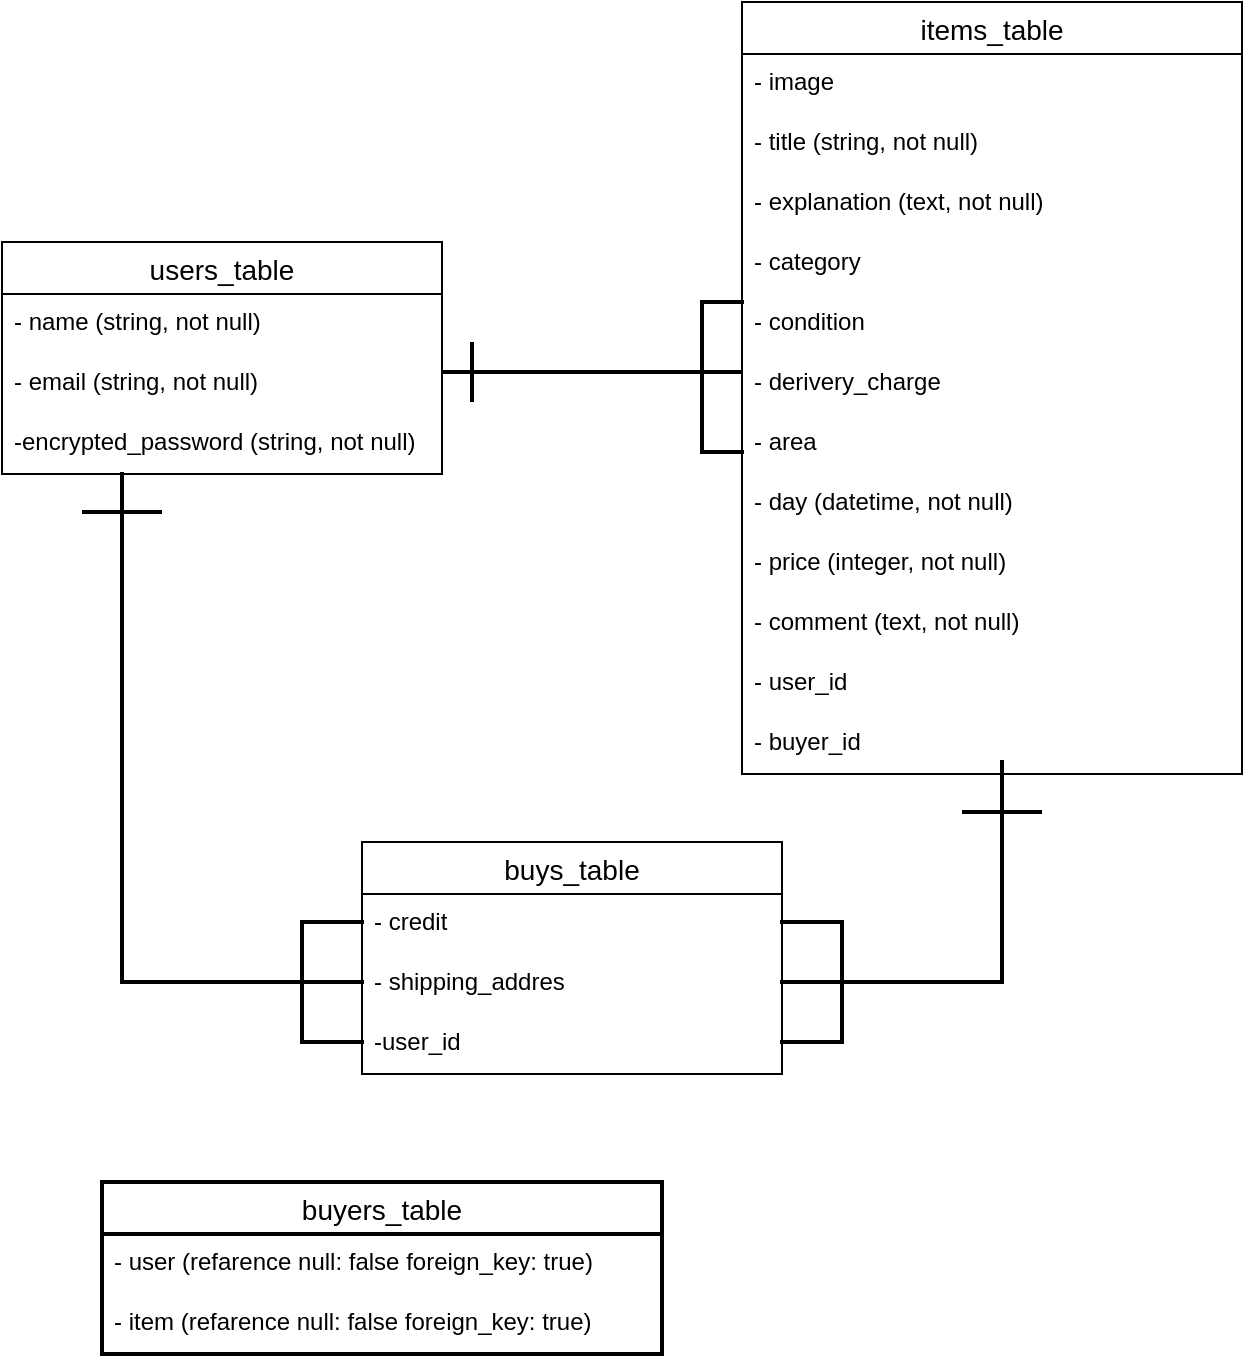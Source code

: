 <mxfile>
    <diagram id="7UEtPCBqrUmc4N7qwaTi" name="ページ1">
        <mxGraphModel dx="646" dy="520" grid="1" gridSize="10" guides="1" tooltips="1" connect="1" arrows="1" fold="1" page="1" pageScale="1" pageWidth="827" pageHeight="1169" math="0" shadow="0">
            <root>
                <mxCell id="0"/>
                <mxCell id="1" parent="0"/>
                <mxCell id="2" value="users_table" style="swimlane;fontStyle=0;childLayout=stackLayout;horizontal=1;startSize=26;horizontalStack=0;resizeParent=1;resizeParentMax=0;resizeLast=0;collapsible=1;marginBottom=0;align=center;fontSize=14;" vertex="1" parent="1">
                    <mxGeometry x="70" y="150" width="220" height="116" as="geometry"/>
                </mxCell>
                <mxCell id="3" value="- name (string, not null)" style="text;strokeColor=none;fillColor=none;spacingLeft=4;spacingRight=4;overflow=hidden;rotatable=0;points=[[0,0.5],[1,0.5]];portConstraint=eastwest;fontSize=12;" vertex="1" parent="2">
                    <mxGeometry y="26" width="220" height="30" as="geometry"/>
                </mxCell>
                <mxCell id="4" value="- email (string, not null)" style="text;strokeColor=none;fillColor=none;spacingLeft=4;spacingRight=4;overflow=hidden;rotatable=0;points=[[0,0.5],[1,0.5]];portConstraint=eastwest;fontSize=12;" vertex="1" parent="2">
                    <mxGeometry y="56" width="220" height="30" as="geometry"/>
                </mxCell>
                <mxCell id="5" value="-encrypted_password (string, not null)" style="text;strokeColor=none;fillColor=none;spacingLeft=4;spacingRight=4;overflow=hidden;rotatable=0;points=[[0,0.5],[1,0.5]];portConstraint=eastwest;fontSize=12;" vertex="1" parent="2">
                    <mxGeometry y="86" width="220" height="30" as="geometry"/>
                </mxCell>
                <mxCell id="6" value="items_table" style="swimlane;fontStyle=0;childLayout=stackLayout;horizontal=1;startSize=26;horizontalStack=0;resizeParent=1;resizeParentMax=0;resizeLast=0;collapsible=1;marginBottom=0;align=center;fontSize=14;" vertex="1" parent="1">
                    <mxGeometry x="440" y="30" width="250" height="386" as="geometry"/>
                </mxCell>
                <mxCell id="7" value="- image" style="text;strokeColor=none;fillColor=none;spacingLeft=4;spacingRight=4;overflow=hidden;rotatable=0;points=[[0,0.5],[1,0.5]];portConstraint=eastwest;fontSize=12;" vertex="1" parent="6">
                    <mxGeometry y="26" width="250" height="30" as="geometry"/>
                </mxCell>
                <mxCell id="8" value="- title (string, not null)" style="text;strokeColor=none;fillColor=none;spacingLeft=4;spacingRight=4;overflow=hidden;rotatable=0;points=[[0,0.5],[1,0.5]];portConstraint=eastwest;fontSize=12;" vertex="1" parent="6">
                    <mxGeometry y="56" width="250" height="30" as="geometry"/>
                </mxCell>
                <mxCell id="9" value="- explanation (text, not null)" style="text;strokeColor=none;fillColor=none;spacingLeft=4;spacingRight=4;overflow=hidden;rotatable=0;points=[[0,0.5],[1,0.5]];portConstraint=eastwest;fontSize=12;" vertex="1" parent="6">
                    <mxGeometry y="86" width="250" height="30" as="geometry"/>
                </mxCell>
                <mxCell id="10" value="- category" style="text;strokeColor=none;fillColor=none;spacingLeft=4;spacingRight=4;overflow=hidden;rotatable=0;points=[[0,0.5],[1,0.5]];portConstraint=eastwest;fontSize=12;" vertex="1" parent="6">
                    <mxGeometry y="116" width="250" height="30" as="geometry"/>
                </mxCell>
                <mxCell id="12" value="- condition" style="text;strokeColor=none;fillColor=none;spacingLeft=4;spacingRight=4;overflow=hidden;rotatable=0;points=[[0,0.5],[1,0.5]];portConstraint=eastwest;fontSize=12;" vertex="1" parent="6">
                    <mxGeometry y="146" width="250" height="30" as="geometry"/>
                </mxCell>
                <mxCell id="13" value="- derivery_charge" style="text;strokeColor=none;fillColor=none;spacingLeft=4;spacingRight=4;overflow=hidden;rotatable=0;points=[[0,0.5],[1,0.5]];portConstraint=eastwest;fontSize=12;" vertex="1" parent="6">
                    <mxGeometry y="176" width="250" height="30" as="geometry"/>
                </mxCell>
                <mxCell id="14" value="- area" style="text;strokeColor=none;fillColor=none;spacingLeft=4;spacingRight=4;overflow=hidden;rotatable=0;points=[[0,0.5],[1,0.5]];portConstraint=eastwest;fontSize=12;" vertex="1" parent="6">
                    <mxGeometry y="206" width="250" height="30" as="geometry"/>
                </mxCell>
                <mxCell id="15" value="- day (datetime, not null)" style="text;strokeColor=none;fillColor=none;spacingLeft=4;spacingRight=4;overflow=hidden;rotatable=0;points=[[0,0.5],[1,0.5]];portConstraint=eastwest;fontSize=12;" vertex="1" parent="6">
                    <mxGeometry y="236" width="250" height="30" as="geometry"/>
                </mxCell>
                <mxCell id="16" value="- price (integer, not null)" style="text;strokeColor=none;fillColor=none;spacingLeft=4;spacingRight=4;overflow=hidden;rotatable=0;points=[[0,0.5],[1,0.5]];portConstraint=eastwest;fontSize=12;" vertex="1" parent="6">
                    <mxGeometry y="266" width="250" height="30" as="geometry"/>
                </mxCell>
                <mxCell id="31" value="- comment (text, not null)" style="text;strokeColor=none;fillColor=none;spacingLeft=4;spacingRight=4;overflow=hidden;rotatable=0;points=[[0,0.5],[1,0.5]];portConstraint=eastwest;fontSize=12;" vertex="1" parent="6">
                    <mxGeometry y="296" width="250" height="30" as="geometry"/>
                </mxCell>
                <mxCell id="17" value="- user_id" style="text;strokeColor=none;fillColor=none;spacingLeft=4;spacingRight=4;overflow=hidden;rotatable=0;points=[[0,0.5],[1,0.5]];portConstraint=eastwest;fontSize=12;" vertex="1" parent="6">
                    <mxGeometry y="326" width="250" height="30" as="geometry"/>
                </mxCell>
                <mxCell id="32" value="- buyer_id" style="text;strokeColor=none;fillColor=none;spacingLeft=4;spacingRight=4;overflow=hidden;rotatable=0;points=[[0,0.5],[1,0.5]];portConstraint=eastwest;fontSize=12;" vertex="1" parent="6">
                    <mxGeometry y="356" width="250" height="30" as="geometry"/>
                </mxCell>
                <mxCell id="20" value="buys_table" style="swimlane;fontStyle=0;childLayout=stackLayout;horizontal=1;startSize=26;horizontalStack=0;resizeParent=1;resizeParentMax=0;resizeLast=0;collapsible=1;marginBottom=0;align=center;fontSize=14;gradientColor=none;" vertex="1" parent="1">
                    <mxGeometry x="250" y="450" width="210" height="116" as="geometry"/>
                </mxCell>
                <mxCell id="21" value="- credit" style="text;strokeColor=none;fillColor=none;spacingLeft=4;spacingRight=4;overflow=hidden;rotatable=0;points=[[0,0.5],[1,0.5]];portConstraint=eastwest;fontSize=12;" vertex="1" parent="20">
                    <mxGeometry y="26" width="210" height="30" as="geometry"/>
                </mxCell>
                <mxCell id="22" value="- shipping_addres" style="text;strokeColor=none;fillColor=none;spacingLeft=4;spacingRight=4;overflow=hidden;rotatable=0;points=[[0,0.5],[1,0.5]];portConstraint=eastwest;fontSize=12;" vertex="1" parent="20">
                    <mxGeometry y="56" width="210" height="30" as="geometry"/>
                </mxCell>
                <mxCell id="23" value="-user_id" style="text;strokeColor=none;fillColor=none;spacingLeft=4;spacingRight=4;overflow=hidden;rotatable=0;points=[[0,0.5],[1,0.5]];portConstraint=eastwest;fontSize=12;" vertex="1" parent="20">
                    <mxGeometry y="86" width="210" height="30" as="geometry"/>
                </mxCell>
                <mxCell id="33" value="" style="line;strokeWidth=2;html=1;gradientColor=none;" vertex="1" parent="1">
                    <mxGeometry x="290" y="210" width="150" height="10" as="geometry"/>
                </mxCell>
                <mxCell id="34" value="" style="line;strokeWidth=2;direction=south;html=1;perimeter=backbonePerimeter;points=[];outlineConnect=0;gradientColor=none;" vertex="1" parent="1">
                    <mxGeometry x="300" y="200" width="10" height="30" as="geometry"/>
                </mxCell>
                <mxCell id="35" value="" style="shape=partialRectangle;whiteSpace=wrap;html=1;bottom=1;right=1;left=1;top=0;fillColor=none;routingCenterX=-0.5;strokeWidth=2;direction=south;" vertex="1" parent="1">
                    <mxGeometry x="420" y="180" width="20" height="75" as="geometry"/>
                </mxCell>
                <mxCell id="36" value="" style="shape=partialRectangle;whiteSpace=wrap;html=1;bottom=0;right=0;fillColor=none;strokeWidth=2;direction=north;" vertex="1" parent="1">
                    <mxGeometry x="130" y="266" width="120" height="254" as="geometry"/>
                </mxCell>
                <mxCell id="37" value="" style="line;strokeWidth=2;html=1;gradientColor=none;" vertex="1" parent="1">
                    <mxGeometry x="110" y="280" width="40" height="10" as="geometry"/>
                </mxCell>
                <mxCell id="38" value="" style="shape=partialRectangle;whiteSpace=wrap;html=1;bottom=1;right=1;left=1;top=0;fillColor=none;routingCenterX=-0.5;strokeWidth=2;direction=south;" vertex="1" parent="1">
                    <mxGeometry x="220" y="490" width="30" height="60" as="geometry"/>
                </mxCell>
                <mxCell id="39" value="" style="shape=partialRectangle;whiteSpace=wrap;html=1;bottom=0;right=0;fillColor=none;strokeWidth=2;direction=west;" vertex="1" parent="1">
                    <mxGeometry x="460" y="410" width="110" height="110" as="geometry"/>
                </mxCell>
                <mxCell id="40" value="" style="shape=partialRectangle;whiteSpace=wrap;html=1;bottom=1;right=1;left=1;top=0;fillColor=none;routingCenterX=-0.5;strokeWidth=2;direction=north;" vertex="1" parent="1">
                    <mxGeometry x="460" y="490" width="30" height="60" as="geometry"/>
                </mxCell>
                <mxCell id="41" value="" style="line;strokeWidth=2;html=1;perimeter=backbonePerimeter;points=[];outlineConnect=0;gradientColor=none;" vertex="1" parent="1">
                    <mxGeometry x="550" y="430" width="40" height="10" as="geometry"/>
                </mxCell>
                <mxCell id="42" value="buyers_table" style="swimlane;fontStyle=0;childLayout=stackLayout;horizontal=1;startSize=26;horizontalStack=0;resizeParent=1;resizeParentMax=0;resizeLast=0;collapsible=1;marginBottom=0;align=center;fontSize=14;strokeWidth=2;gradientColor=none;" vertex="1" parent="1">
                    <mxGeometry x="120" y="620" width="280" height="86" as="geometry"/>
                </mxCell>
                <mxCell id="43" value="- user (refarence null: false foreign_key: true)" style="text;strokeColor=none;fillColor=none;spacingLeft=4;spacingRight=4;overflow=hidden;rotatable=0;points=[[0,0.5],[1,0.5]];portConstraint=eastwest;fontSize=12;" vertex="1" parent="42">
                    <mxGeometry y="26" width="280" height="30" as="geometry"/>
                </mxCell>
                <mxCell id="44" value="- item (refarence null: false foreign_key: true)" style="text;strokeColor=none;fillColor=none;spacingLeft=4;spacingRight=4;overflow=hidden;rotatable=0;points=[[0,0.5],[1,0.5]];portConstraint=eastwest;fontSize=12;" vertex="1" parent="42">
                    <mxGeometry y="56" width="280" height="30" as="geometry"/>
                </mxCell>
            </root>
        </mxGraphModel>
    </diagram>
</mxfile>